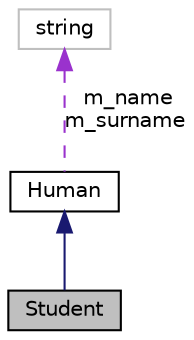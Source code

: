 digraph "Student"
{
 // LATEX_PDF_SIZE
  edge [fontname="Helvetica",fontsize="10",labelfontname="Helvetica",labelfontsize="10"];
  node [fontname="Helvetica",fontsize="10",shape=record];
  Node1 [label="Student",height=0.2,width=0.4,color="black", fillcolor="grey75", style="filled", fontcolor="black",tooltip=" "];
  Node2 -> Node1 [dir="back",color="midnightblue",fontsize="10",style="solid"];
  Node2 [label="Human",height=0.2,width=0.4,color="black", fillcolor="white", style="filled",URL="$class_human.html",tooltip=" "];
  Node3 -> Node2 [dir="back",color="darkorchid3",fontsize="10",style="dashed",label=" m_name\nm_surname" ];
  Node3 [label="string",height=0.2,width=0.4,color="grey75", fillcolor="white", style="filled",tooltip=" "];
}

